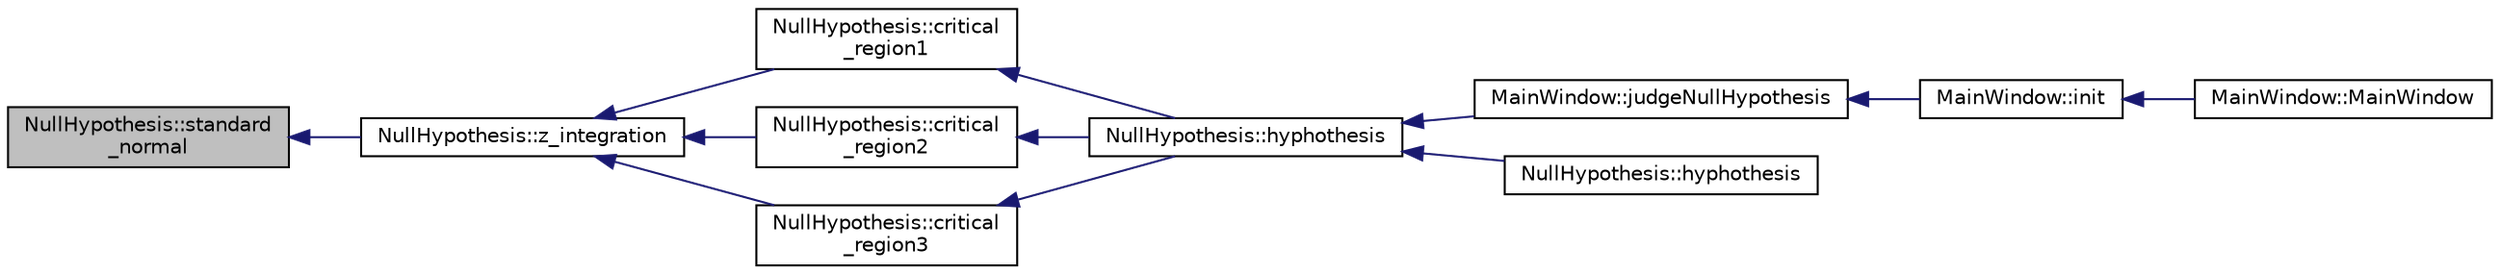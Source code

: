 digraph "NullHypothesis::standard_normal"
{
  bgcolor="transparent";
  edge [fontname="Helvetica",fontsize="10",labelfontname="Helvetica",labelfontsize="10"];
  node [fontname="Helvetica",fontsize="10",shape=record];
  rankdir="LR";
  Node63 [label="NullHypothesis::standard\l_normal",height=0.2,width=0.4,color="black", fillcolor="grey75", style="filled", fontcolor="black"];
  Node63 -> Node64 [dir="back",color="midnightblue",fontsize="10",style="solid",fontname="Helvetica"];
  Node64 [label="NullHypothesis::z_integration",height=0.2,width=0.4,color="black",URL="$class_null_hypothesis.html#af96113404ab90237dead92cccf25bd5a",tooltip="z_integration "];
  Node64 -> Node65 [dir="back",color="midnightblue",fontsize="10",style="solid",fontname="Helvetica"];
  Node65 [label="NullHypothesis::critical\l_region1",height=0.2,width=0.4,color="black",URL="$class_null_hypothesis.html#aab366022794f7b0c7dc4bad497824439",tooltip="critical_region1 "];
  Node65 -> Node66 [dir="back",color="midnightblue",fontsize="10",style="solid",fontname="Helvetica"];
  Node66 [label="NullHypothesis::hyphothesis",height=0.2,width=0.4,color="black",URL="$class_null_hypothesis.html#a180da3004e312f04ecad408ed72c359e",tooltip="가설검정을 수행합니다. "];
  Node66 -> Node67 [dir="back",color="midnightblue",fontsize="10",style="solid",fontname="Helvetica"];
  Node67 [label="MainWindow::judgeNullHypothesis",height=0.2,width=0.4,color="black",URL="$class_main_window.html#ae57d21022fe4aa3bfe86434d129a78f1",tooltip="가설검증을 실행합니다. "];
  Node67 -> Node68 [dir="back",color="midnightblue",fontsize="10",style="solid",fontname="Helvetica"];
  Node68 [label="MainWindow::init",height=0.2,width=0.4,color="black",URL="$class_main_window.html#a671e7e5b0a3a7a3fb1cf44c5c8377952",tooltip="사전에 ui컴포넌트의 이벤트와 기초통계량 테이블뷰를 설정합니다. "];
  Node68 -> Node69 [dir="back",color="midnightblue",fontsize="10",style="solid",fontname="Helvetica"];
  Node69 [label="MainWindow::MainWindow",height=0.2,width=0.4,color="black",URL="$class_main_window.html#a8b244be8b7b7db1b08de2a2acb9409db"];
  Node66 -> Node70 [dir="back",color="midnightblue",fontsize="10",style="solid",fontname="Helvetica"];
  Node70 [label="NullHypothesis::hyphothesis",height=0.2,width=0.4,color="black",URL="$class_null_hypothesis.html#a174eefddec16be350423e01a3bb5025d",tooltip="가설검정을 수행합니다. "];
  Node64 -> Node71 [dir="back",color="midnightblue",fontsize="10",style="solid",fontname="Helvetica"];
  Node71 [label="NullHypothesis::critical\l_region2",height=0.2,width=0.4,color="black",URL="$class_null_hypothesis.html#a9e0b0a492ad47ecc4f83e8556ced3585",tooltip="critical_region2 "];
  Node71 -> Node66 [dir="back",color="midnightblue",fontsize="10",style="solid",fontname="Helvetica"];
  Node64 -> Node72 [dir="back",color="midnightblue",fontsize="10",style="solid",fontname="Helvetica"];
  Node72 [label="NullHypothesis::critical\l_region3",height=0.2,width=0.4,color="black",URL="$class_null_hypothesis.html#ae8f61ccce96e2d21add0241b3035f624",tooltip="critical_region3 "];
  Node72 -> Node66 [dir="back",color="midnightblue",fontsize="10",style="solid",fontname="Helvetica"];
}
